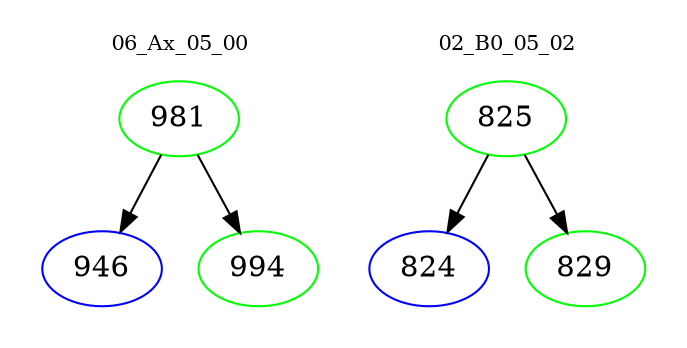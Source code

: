 digraph{
subgraph cluster_0 {
color = white
label = "06_Ax_05_00";
fontsize=10;
T0_981 [label="981", color="green"]
T0_981 -> T0_946 [color="black"]
T0_946 [label="946", color="blue"]
T0_981 -> T0_994 [color="black"]
T0_994 [label="994", color="green"]
}
subgraph cluster_1 {
color = white
label = "02_B0_05_02";
fontsize=10;
T1_825 [label="825", color="green"]
T1_825 -> T1_824 [color="black"]
T1_824 [label="824", color="blue"]
T1_825 -> T1_829 [color="black"]
T1_829 [label="829", color="green"]
}
}
